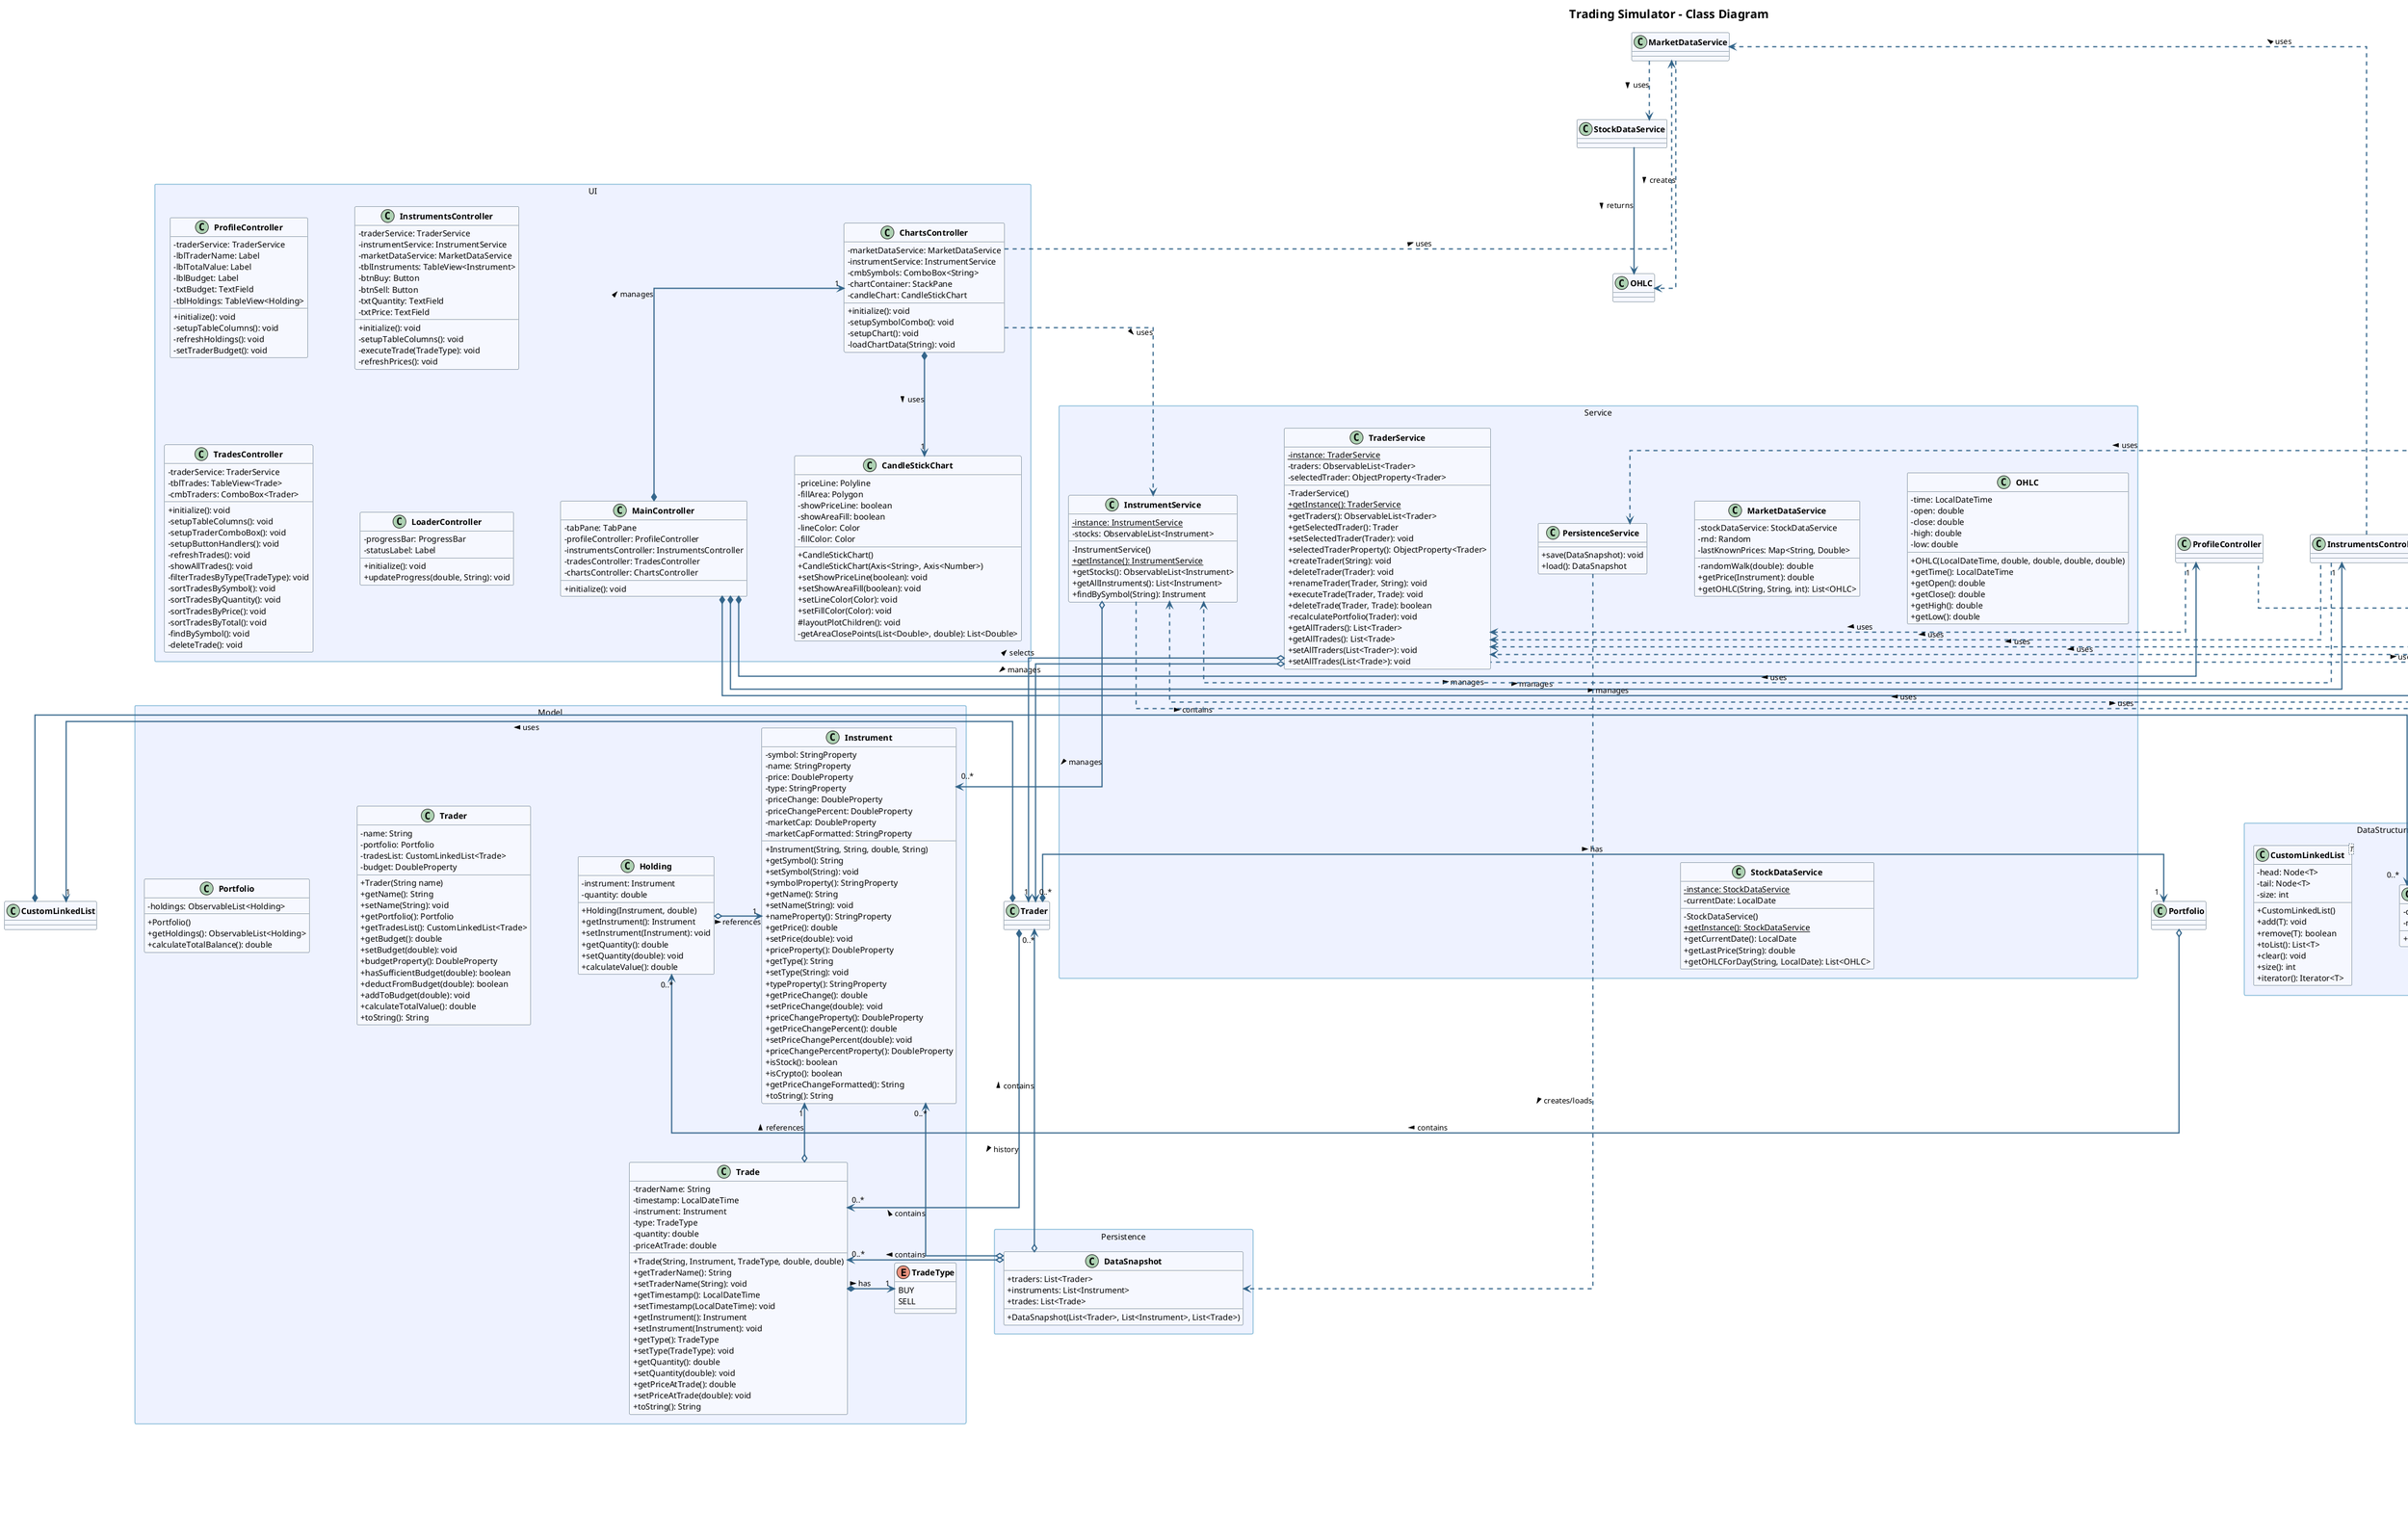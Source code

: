 @startuml TradingSimulator

' Style settings for better aesthetics
skinparam backgroundColor white
skinparam classAttributeIconSize 0
skinparam classFontStyle bold
skinparam packageStyle rectangle
skinparam shadowing false
skinparam defaultFontName Arial
skinparam packageFontStyle plain
skinparam arrowColor #33658A
skinparam classBorderColor #2F4858
skinparam classBackgroundColor #F6F8FF
skinparam packageBackgroundColor #EEF2FF
skinparam packageBorderColor #86BBD8
skinparam titleFontSize 20
skinparam titleFontStyle bold

' Enhanced arrow styling
skinparam arrowThickness 2
skinparam linetype ortho
skinparam nodesep 80
skinparam ranksep 100

title Trading Simulator - Class Diagram

' Main application
class MainApp {
  +main(String[] args): void
  +start(Stage stage): void
  -initializeAppData(): void
  +stop(): void
}

' Model classes
package "Model" {
  class Trader {
    -name: String
    -portfolio: Portfolio
    -tradesList: CustomLinkedList<Trade>
    -budget: DoubleProperty
    +Trader(String name)
    +getName(): String
    +setName(String): void
    +getPortfolio(): Portfolio
    +getTradesList(): CustomLinkedList<Trade>
    +getBudget(): double
    +setBudget(double): void
    +budgetProperty(): DoubleProperty
    +hasSufficientBudget(double): boolean
    +deductFromBudget(double): boolean
    +addToBudget(double): void
    +calculateTotalValue(): double
    +toString(): String
  }

  class Portfolio {
    -holdings: ObservableList<Holding>
    +Portfolio()
    +getHoldings(): ObservableList<Holding>
    +calculateTotalBalance(): double
  }

  class Holding {
    -instrument: Instrument
    -quantity: double
    +Holding(Instrument, double)
    +getInstrument(): Instrument
    +setInstrument(Instrument): void
    +getQuantity(): double
    +setQuantity(double): void
    +calculateValue(): double
  }

  class Instrument {
    -symbol: StringProperty
    -name: StringProperty
    -price: DoubleProperty
    -type: StringProperty
    -priceChange: DoubleProperty
    -priceChangePercent: DoubleProperty
    -marketCap: DoubleProperty
    -marketCapFormatted: StringProperty
    +Instrument(String, String, double, String)
    +getSymbol(): String
    +setSymbol(String): void
    +symbolProperty(): StringProperty
    +getName(): String
    +setName(String): void
    +nameProperty(): StringProperty
    +getPrice(): double
    +setPrice(double): void
    +priceProperty(): DoubleProperty
    +getType(): String
    +setType(String): void
    +typeProperty(): StringProperty
    +getPriceChange(): double
    +setPriceChange(double): void
    +priceChangeProperty(): DoubleProperty
    +getPriceChangePercent(): double
    +setPriceChangePercent(double): void
    +priceChangePercentProperty(): DoubleProperty
    +isStock(): boolean
    +isCrypto(): boolean
    +getPriceChangeFormatted(): String
    +toString(): String
  }

  class Trade {
    -traderName: String
    -timestamp: LocalDateTime
    -instrument: Instrument
    -type: TradeType
    -quantity: double
    -priceAtTrade: double
    +Trade(String, Instrument, TradeType, double, double)
    +getTraderName(): String
    +setTraderName(String): void
    +getTimestamp(): LocalDateTime
    +setTimestamp(LocalDateTime): void
    +getInstrument(): Instrument
    +setInstrument(Instrument): void
    +getType(): TradeType
    +setType(TradeType): void
    +getQuantity(): double
    +setQuantity(double): void
    +getPriceAtTrade(): double
    +setPriceAtTrade(double): void
    +toString(): String
  }

  enum TradeType {
    BUY
    SELL
  }
}

' Services
package "Service" {
  class TraderService {
    -instance: TraderService {static}
    -traders: ObservableList<Trader>
    -selectedTrader: ObjectProperty<Trader>
    -TraderService()
    +getInstance(): TraderService {static}
    +getTraders(): ObservableList<Trader>
    +getSelectedTrader(): Trader
    +setSelectedTrader(Trader): void
    +selectedTraderProperty(): ObjectProperty<Trader>
    +createTrader(String): void
    +deleteTrader(Trader): void
    +renameTrader(Trader, String): void
    +executeTrade(Trader, Trade): void
    +deleteTrade(Trader, Trade): boolean
    -recalculatePortfolio(Trader): void
    +getAllTraders(): List<Trader>
    +getAllTrades(): List<Trade>
    +setAllTraders(List<Trader>): void
    +setAllTrades(List<Trade>): void
  }

  class InstrumentService {
    -instance: InstrumentService {static}
    -stocks: ObservableList<Instrument>
    -InstrumentService()
    +getInstance(): InstrumentService {static}
    +getStocks(): ObservableList<Instrument>
    +getAllInstruments(): List<Instrument>
    +findBySymbol(String): Instrument
  }

  class MarketDataService {
    -stockDataService: StockDataService
    -rnd: Random
    -lastKnownPrices: Map<String, Double>
    -randomWalk(double): double
    +getPrice(Instrument): double
    +getOHLC(String, String, int): List<OHLC>
  }

  class OHLC {
    -time: LocalDateTime
    -open: double
    -close: double
    -high: double
    -low: double
    +OHLC(LocalDateTime, double, double, double, double)
    +getTime(): LocalDateTime
    +getOpen(): double
    +getClose(): double
    +getHigh(): double
    +getLow(): double
  }

  class StockDataService {
    -instance: StockDataService {static}
    -currentDate: LocalDate
    -StockDataService()
    +getInstance(): StockDataService {static}
    +getCurrentDate(): LocalDate
    +getLastPrice(String): double
    +getOHLCForDay(String, LocalDate): List<OHLC>
  }

  class PersistenceService {
    +save(DataSnapshot): void
    +load(): DataSnapshot
  }
}

' UI Controllers
package "UI" {
  class MainController {
    -tabPane: TabPane
    -profileController: ProfileController
    -instrumentsController: InstrumentsController
    -tradesController: TradesController
    -chartsController: ChartsController
    +initialize(): void
  }

  class ProfileController {
    -traderService: TraderService
    -lblTraderName: Label
    -lblTotalValue: Label
    -lblBudget: Label
    -txtBudget: TextField
    -tblHoldings: TableView<Holding>
    +initialize(): void
    -setupTableColumns(): void
    -refreshHoldings(): void
    -setTraderBudget(): void
  }

  class InstrumentsController {
    -traderService: TraderService
    -instrumentService: InstrumentService
    -marketDataService: MarketDataService
    -tblInstruments: TableView<Instrument>
    -btnBuy: Button
    -btnSell: Button
    -txtQuantity: TextField
    -txtPrice: TextField
    +initialize(): void
    -setupTableColumns(): void
    -executeTrade(TradeType): void
    -refreshPrices(): void
  }

  class TradesController {
    -traderService: TraderService
    -tblTrades: TableView<Trade>
    -cmbTraders: ComboBox<Trader>
    +initialize(): void
    -setupTableColumns(): void
    -setupTraderComboBox(): void
    -setupButtonHandlers(): void
    -refreshTrades(): void
    -showAllTrades(): void
    -filterTradesByType(TradeType): void
    -sortTradesBySymbol(): void
    -sortTradesByQuantity(): void
    -sortTradesByPrice(): void
    -sortTradesByTotal(): void
    -findBySymbol(): void
    -deleteTrade(): void
  }

  class ChartsController {
    -marketDataService: MarketDataService
    -instrumentService: InstrumentService
    -cmbSymbols: ComboBox<String>
    -chartContainer: StackPane
    -candleChart: CandleStickChart
    +initialize(): void
    -setupSymbolCombo(): void
    -setupChart(): void
    -loadChartData(String): void
  }

  class CandleStickChart {
    -priceLine: Polyline
    -fillArea: Polygon
    -showPriceLine: boolean
    -showAreaFill: boolean
    -lineColor: Color
    -fillColor: Color
    +CandleStickChart()
    +CandleStickChart(Axis<String>, Axis<Number>)
    +setShowPriceLine(boolean): void
    +setShowAreaFill(boolean): void
    +setLineColor(Color): void
    +setFillColor(Color): void
    #layoutPlotChildren(): void
    -getAreaClosePoints(List<Double>, double): List<Double>
  }

  class LoaderController {
    -progressBar: ProgressBar
    -statusLabel: Label
    +initialize(): void
    +updateProgress(double, String): void
  }
}

' Persistence
package "Persistence" {
  class DataSnapshot {
    +traders: List<Trader>
    +instruments: List<Instrument>
    +trades: List<Trade>
    +DataSnapshot(List<Trader>, List<Instrument>, List<Trade>)
  }
}

' Utility classes
package "Util" {
  class UIThreadUtil {
    -instance: Executor {static}
    +runOnUIThread(Runnable): void {static}
    +runInBackground(Runnable): void {static}
    +shutdown(): void {static}
  }

  class SearchUtils {
    +containsIgnoreCase(String, String): boolean {static}
  }

  class SortUtils {
    +sortByPrice(List<T>, boolean): void {static}
    +sortByQuantity(List<T>, boolean): void {static}
    +sortBySymbol(List<T>, boolean): void {static}
    +sortByTotal(List<T>, boolean): void {static}
  }
}

' Data structures
package "DataStructures" {
  class CustomLinkedList<T> {
    -head: Node<T>
    -tail: Node<T>
    -size: int
    +CustomLinkedList()
    +add(T): void
    +remove(T): boolean
    +toList(): List<T>
    +clear(): void
    +size(): int
    +iterator(): Iterator<T>
  }

  class "CustomLinkedList$Node" {
    -data: T
    -next: Node<T>
    +Node(T)
  }
}

' Legend
legend right
  Relationship Types:
  ---- Association (basic relationship)
  <---> Bidirectional association
  <|--- Inheritance/Implementation
  *---> Composition (strong ownership)
  o---> Aggregation (weak ownership)
  ..>   Dependency (uses temporarily)
  <..|> Realization (implements interface)
endlegend

' Group classes to reduce overlapping
together {
  class Trader
  class Portfolio
  class CustomLinkedList
}

together {
  class MarketDataService
  class StockDataService
  class OHLC
}

together {
  class InstrumentsController
  class TradesController
  class ProfileController
}

' Relationships with proper types

' Model relationships with adjusted layout
Trader *-right-> "1" Portfolio : has >
Trader *-down-> "0..*" Trade : history >
Portfolio o-right-> "0..*" Holding : contains >
Holding o-right-> "1" Instrument : references >
Trade o-up-> "1" Instrument : references >
Trade *-right-> "1" TradeType : has >

' Service relationships - Singleton pattern
TraderService o-down-> "0..*" Trader : manages >
TraderService o-left-> "1" Trader : < selects
InstrumentService o-down-> "0..*" Instrument : manages >
MarketDataService ..right-> StockDataService : uses >
MarketDataService ..down-> OHLC : creates >
StockDataService -down-> OHLC : returns >

' UI relationships
MainController *-right-> "1" ProfileController : manages >
MainController *-down-> "1" InstrumentsController : manages >
MainController *-left-> "1" TradesController : manages >
MainController *-up-> "1" ChartsController : manages >
ProfileController ..right-> TraderService : uses >
InstrumentsController ..up-> TraderService : uses >
InstrumentsController ..right-> InstrumentService : uses >
InstrumentsController ..down-> MarketDataService : uses >
TradesController ..left-> TraderService : uses >
ChartsController ..up-> MarketDataService : uses >
ChartsController ..right-> InstrumentService : uses >
ChartsController *-down-> "1" CandleStickChart : uses >

' Persistence relationships
PersistenceService ..down-> DataSnapshot : creates/loads >
DataSnapshot o-right-> "0..*" Trader : contains >
DataSnapshot o-down-> "0..*" Instrument : contains >
DataSnapshot o-left-> "0..*" Trade : contains >

' Application relationships
MainApp ..right-> PersistenceService : uses >
MainApp ..down-> TraderService : uses >
MainApp ..left-> InstrumentService : uses >
MainApp ..up-> UIThreadUtil : uses >

' Data structure relationships
Trader *-left-> "1" CustomLinkedList : uses >
CustomLinkedList *-left-> "0..*" "CustomLinkedList$Node" : contains >

' Utility relationships with adjusted layout
TradesController .left.> SearchUtils : uses >
TradesController .down.> SortUtils : uses >
InstrumentsController .right.> SearchUtils : uses >
ProfileController .up.> SortUtils : uses >
MainApp .right.> UIThreadUtil : uses >
TraderService .up.> UIThreadUtil : uses >
InstrumentService .right.> SearchUtils : uses >

@enduml 